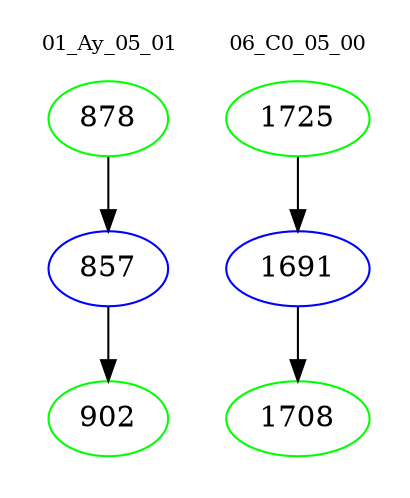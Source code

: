 digraph{
subgraph cluster_0 {
color = white
label = "01_Ay_05_01";
fontsize=10;
T0_878 [label="878", color="green"]
T0_878 -> T0_857 [color="black"]
T0_857 [label="857", color="blue"]
T0_857 -> T0_902 [color="black"]
T0_902 [label="902", color="green"]
}
subgraph cluster_1 {
color = white
label = "06_C0_05_00";
fontsize=10;
T1_1725 [label="1725", color="green"]
T1_1725 -> T1_1691 [color="black"]
T1_1691 [label="1691", color="blue"]
T1_1691 -> T1_1708 [color="black"]
T1_1708 [label="1708", color="green"]
}
}
